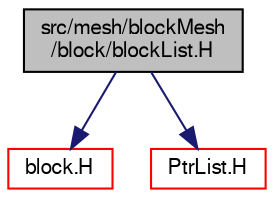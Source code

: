 digraph "src/mesh/blockMesh/block/blockList.H"
{
  bgcolor="transparent";
  edge [fontname="FreeSans",fontsize="10",labelfontname="FreeSans",labelfontsize="10"];
  node [fontname="FreeSans",fontsize="10",shape=record];
  Node0 [label="src/mesh/blockMesh\l/block/blockList.H",height=0.2,width=0.4,color="black", fillcolor="grey75", style="filled", fontcolor="black"];
  Node0 -> Node1 [color="midnightblue",fontsize="10",style="solid",fontname="FreeSans"];
  Node1 [label="block.H",height=0.2,width=0.4,color="red",URL="$a06983.html"];
  Node0 -> Node157 [color="midnightblue",fontsize="10",style="solid",fontname="FreeSans"];
  Node157 [label="PtrList.H",height=0.2,width=0.4,color="red",URL="$a08717.html"];
}
